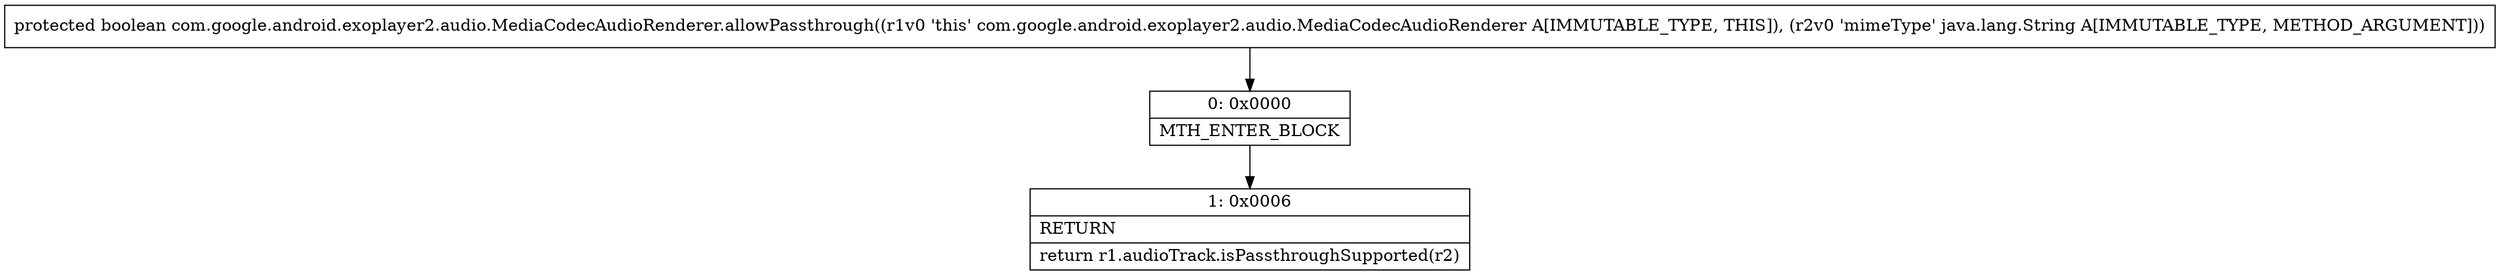 digraph "CFG forcom.google.android.exoplayer2.audio.MediaCodecAudioRenderer.allowPassthrough(Ljava\/lang\/String;)Z" {
Node_0 [shape=record,label="{0\:\ 0x0000|MTH_ENTER_BLOCK\l}"];
Node_1 [shape=record,label="{1\:\ 0x0006|RETURN\l|return r1.audioTrack.isPassthroughSupported(r2)\l}"];
MethodNode[shape=record,label="{protected boolean com.google.android.exoplayer2.audio.MediaCodecAudioRenderer.allowPassthrough((r1v0 'this' com.google.android.exoplayer2.audio.MediaCodecAudioRenderer A[IMMUTABLE_TYPE, THIS]), (r2v0 'mimeType' java.lang.String A[IMMUTABLE_TYPE, METHOD_ARGUMENT])) }"];
MethodNode -> Node_0;
Node_0 -> Node_1;
}


